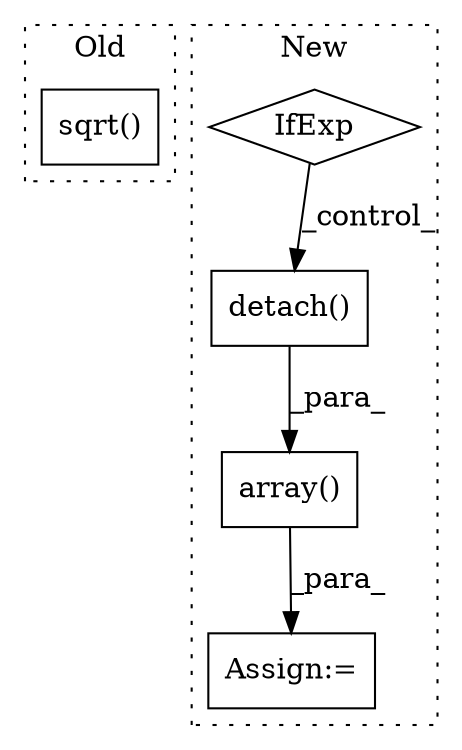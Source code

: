 digraph G {
subgraph cluster0 {
1 [label="sqrt()" a="75" s="3339,3377" l="13,1" shape="box"];
label = "Old";
style="dotted";
}
subgraph cluster1 {
2 [label="IfExp" a="51" s="3552,3584" l="4,6" shape="diamond"];
3 [label="detach()" a="75" s="3534" l="18" shape="box"];
4 [label="array()" a="75" s="3525,3599" l="9,1" shape="box"];
5 [label="Assign:=" a="68" s="3522" l="3" shape="box"];
label = "New";
style="dotted";
}
2 -> 3 [label="_control_"];
3 -> 4 [label="_para_"];
4 -> 5 [label="_para_"];
}